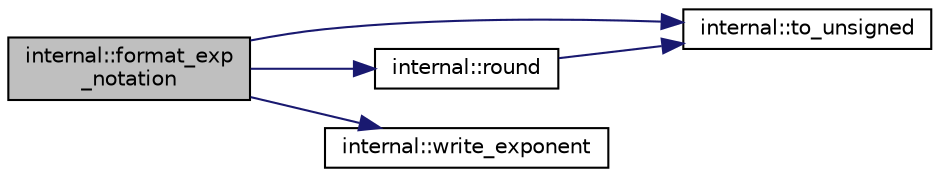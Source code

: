 digraph "internal::format_exp_notation"
{
  edge [fontname="Helvetica",fontsize="10",labelfontname="Helvetica",labelfontsize="10"];
  node [fontname="Helvetica",fontsize="10",shape=record];
  rankdir="LR";
  Node1 [label="internal::format_exp\l_notation",height=0.2,width=0.4,color="black", fillcolor="grey75", style="filled" fontcolor="black"];
  Node1 -> Node2 [color="midnightblue",fontsize="10",style="solid",fontname="Helvetica"];
  Node2 [label="internal::to_unsigned",height=0.2,width=0.4,color="black", fillcolor="white", style="filled",URL="$namespaceinternal.html#acc608c40c33952a5382db8aaaddfc854"];
  Node1 -> Node3 [color="midnightblue",fontsize="10",style="solid",fontname="Helvetica"];
  Node3 [label="internal::round",height=0.2,width=0.4,color="black", fillcolor="white", style="filled",URL="$namespaceinternal.html#ac63f74e89c6e3c568a970476f5669b4d"];
  Node3 -> Node2 [color="midnightblue",fontsize="10",style="solid",fontname="Helvetica"];
  Node1 -> Node4 [color="midnightblue",fontsize="10",style="solid",fontname="Helvetica"];
  Node4 [label="internal::write_exponent",height=0.2,width=0.4,color="black", fillcolor="white", style="filled",URL="$namespaceinternal.html#ac7fb5fa004352f949258060fd43699d1"];
}
